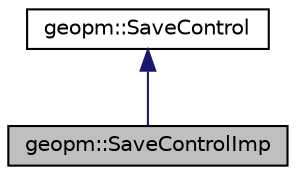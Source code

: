 digraph "geopm::SaveControlImp"
{
 // LATEX_PDF_SIZE
  edge [fontname="Helvetica",fontsize="10",labelfontname="Helvetica",labelfontsize="10"];
  node [fontname="Helvetica",fontsize="10",shape=record];
  Node1 [label="geopm::SaveControlImp",height=0.2,width=0.4,color="black", fillcolor="grey75", style="filled", fontcolor="black",tooltip=" "];
  Node2 -> Node1 [dir="back",color="midnightblue",fontsize="10",style="solid",fontname="Helvetica"];
  Node2 [label="geopm::SaveControl",height=0.2,width=0.4,color="black", fillcolor="white", style="filled",URL="$classgeopm_1_1_save_control.html",tooltip="Class that enables the save/restore feature for IOGroups."];
}
